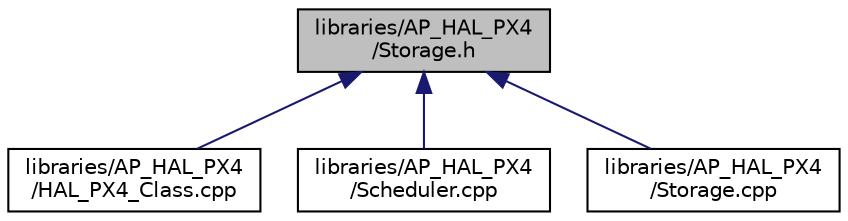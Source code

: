 digraph "libraries/AP_HAL_PX4/Storage.h"
{
 // INTERACTIVE_SVG=YES
  edge [fontname="Helvetica",fontsize="10",labelfontname="Helvetica",labelfontsize="10"];
  node [fontname="Helvetica",fontsize="10",shape=record];
  Node1 [label="libraries/AP_HAL_PX4\l/Storage.h",height=0.2,width=0.4,color="black", fillcolor="grey75", style="filled", fontcolor="black"];
  Node1 -> Node2 [dir="back",color="midnightblue",fontsize="10",style="solid",fontname="Helvetica"];
  Node2 [label="libraries/AP_HAL_PX4\l/HAL_PX4_Class.cpp",height=0.2,width=0.4,color="black", fillcolor="white", style="filled",URL="$HAL__PX4__Class_8cpp.html"];
  Node1 -> Node3 [dir="back",color="midnightblue",fontsize="10",style="solid",fontname="Helvetica"];
  Node3 [label="libraries/AP_HAL_PX4\l/Scheduler.cpp",height=0.2,width=0.4,color="black", fillcolor="white", style="filled",URL="$AP__HAL__PX4_2Scheduler_8cpp.html"];
  Node1 -> Node4 [dir="back",color="midnightblue",fontsize="10",style="solid",fontname="Helvetica"];
  Node4 [label="libraries/AP_HAL_PX4\l/Storage.cpp",height=0.2,width=0.4,color="black", fillcolor="white", style="filled",URL="$PX4_2Storage_8cpp.html"];
}
